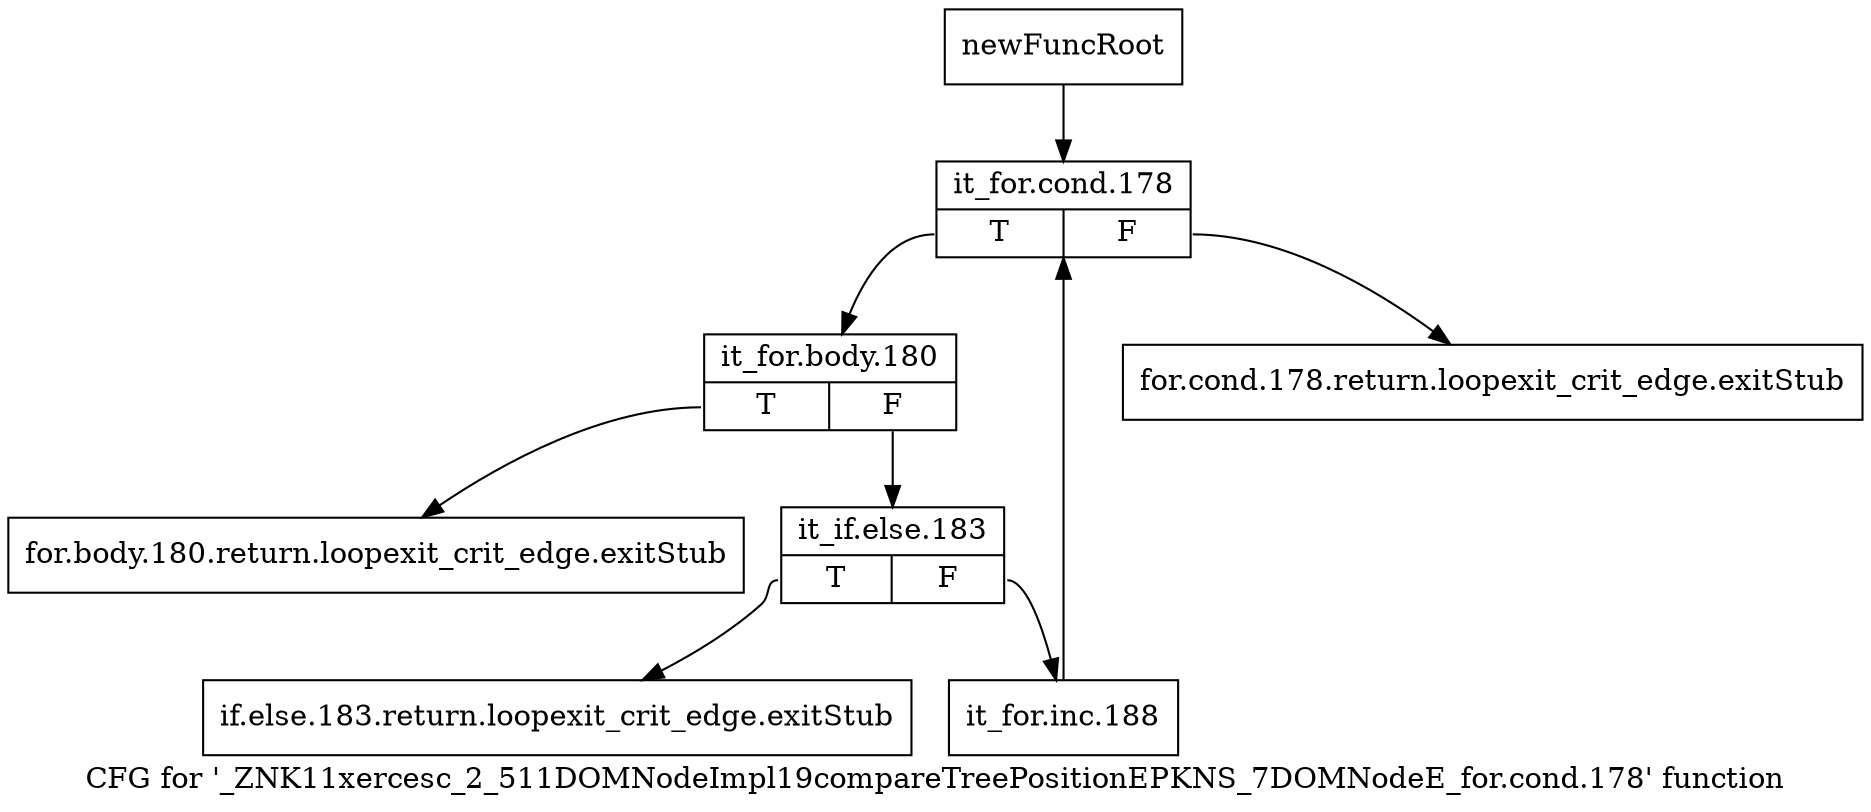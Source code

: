 digraph "CFG for '_ZNK11xercesc_2_511DOMNodeImpl19compareTreePositionEPKNS_7DOMNodeE_for.cond.178' function" {
	label="CFG for '_ZNK11xercesc_2_511DOMNodeImpl19compareTreePositionEPKNS_7DOMNodeE_for.cond.178' function";

	Node0x97aa470 [shape=record,label="{newFuncRoot}"];
	Node0x97aa470 -> Node0x97aa5b0;
	Node0x97aa4c0 [shape=record,label="{for.cond.178.return.loopexit_crit_edge.exitStub}"];
	Node0x97aa510 [shape=record,label="{for.body.180.return.loopexit_crit_edge.exitStub}"];
	Node0x97aa560 [shape=record,label="{if.else.183.return.loopexit_crit_edge.exitStub}"];
	Node0x97aa5b0 [shape=record,label="{it_for.cond.178|{<s0>T|<s1>F}}"];
	Node0x97aa5b0:s0 -> Node0x97aa600;
	Node0x97aa5b0:s1 -> Node0x97aa4c0;
	Node0x97aa600 [shape=record,label="{it_for.body.180|{<s0>T|<s1>F}}"];
	Node0x97aa600:s0 -> Node0x97aa510;
	Node0x97aa600:s1 -> Node0x97aaf50;
	Node0x97aaf50 [shape=record,label="{it_if.else.183|{<s0>T|<s1>F}}"];
	Node0x97aaf50:s0 -> Node0x97aa560;
	Node0x97aaf50:s1 -> Node0x97aafa0;
	Node0x97aafa0 [shape=record,label="{it_for.inc.188}"];
	Node0x97aafa0 -> Node0x97aa5b0;
}
